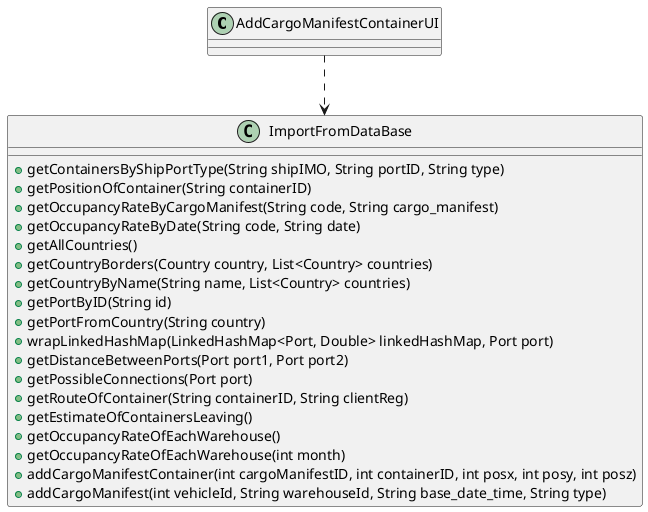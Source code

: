 @startuml
'https://plantuml.com/class-diagram

class AddCargoManifestContainerUI{


}
class ImportFromDataBase{

+getContainersByShipPortType(String shipIMO, String portID, String type)
+getPositionOfContainer(String containerID)
+getOccupancyRateByCargoManifest(String code, String cargo_manifest)
+getOccupancyRateByDate(String code, String date)
+getAllCountries()
+getCountryBorders(Country country, List<Country> countries)
+getCountryByName(String name, List<Country> countries)
+getPortByID(String id)
+getPortFromCountry(String country)
+wrapLinkedHashMap(LinkedHashMap<Port, Double> linkedHashMap, Port port)
+getDistanceBetweenPorts(Port port1, Port port2)
+ getPossibleConnections(Port port)
+getRouteOfContainer(String containerID, String clientReg)
+getEstimateOfContainersLeaving()
+getOccupancyRateOfEachWarehouse()
+getOccupancyRateOfEachWarehouse(int month)
+addCargoManifestContainer(int cargoManifestID, int containerID, int posx, int posy, int posz)
+addCargoManifest(int vehicleId, String warehouseId, String base_date_time, String type)

}
AddCargoManifestContainerUI  ..>  ImportFromDataBase
@enduml